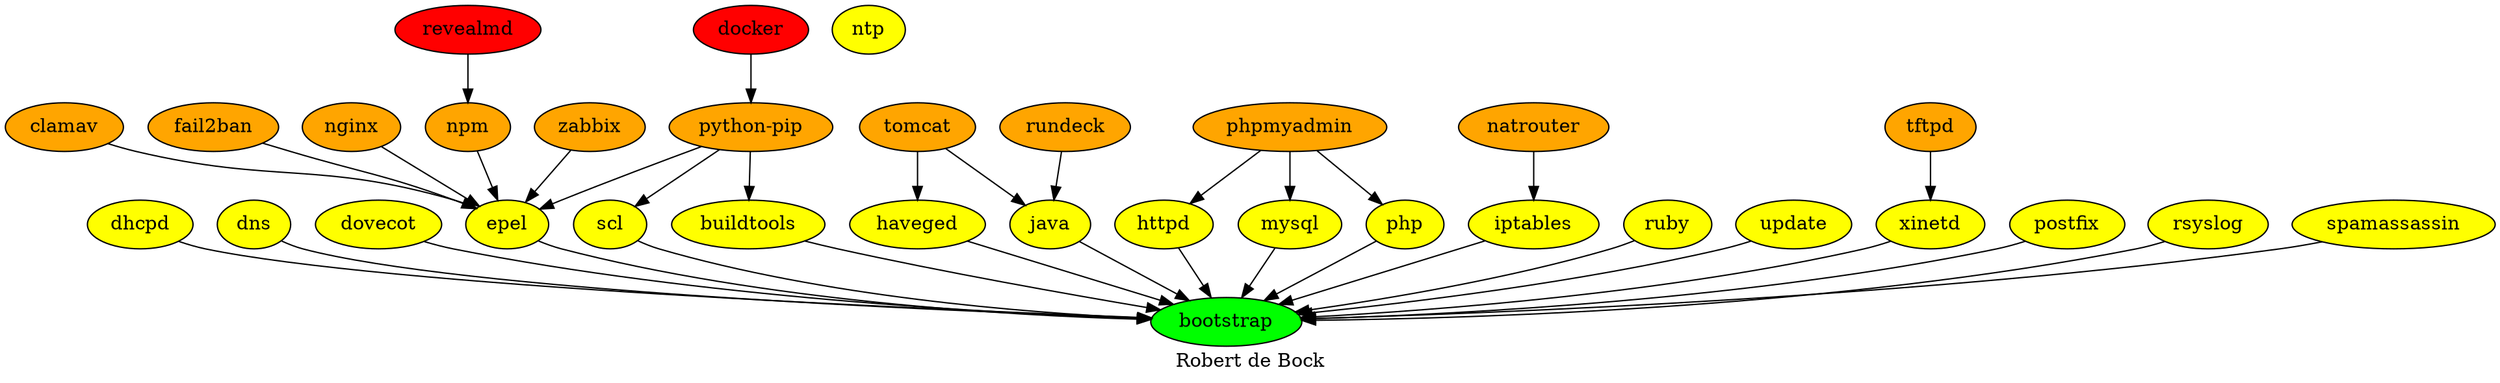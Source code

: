 digraph PhiloDilemma {
  label = "Robert de Bock" ;
  overlap=false
  {
    bootstrap [fillcolor=green style=filled]
    clamav [fillcolor=orange style=filled]
    dhcpd [fillcolor=yellow style=filled]
    dns [fillcolor=yellow style=filled]
    dovecot [fillcolor=yellow style=filled]
    epel [fillcolor=yellow style=filled]
    fail2ban [fillcolor=orange style=filled]
    haveged [fillcolor=yellow style=filled]
    httpd [fillcolor=yellow style=filled]
    iptables [fillcolor=yellow style=filled]
    java [fillcolor=yellow style=filled]
    ntp [fillcolor=yellow style=filled]
    ruby [fillcolor=yellow style=filled]
    scl [fillcolor=yellow style=filled]
    update [fillcolor=yellow style=filled]
    xinetd [fillcolor=yellow style=filled]
    buildtools [fillcolor=yellow style=filled]
    nginx [fillcolor=orange style=filled]
    "python-pip" [fillcolor=orange style=filled]
    postfix [fillcolor=yellow style=filled]
    rsyslog [fillcolor=yellow style=filled]
    spamassassin [fillcolor=yellow style=filled]
    docker [fillcolor=red style=filled]
    mysql [fillcolor=yellow style=filled]
    npm [fillcolor=orange style=filled]
    natrouter [fillcolor=orange style=filled]
    php [fillcolor=yellow style=filled]
    phpmyadmin [fillcolor=orange style=filled]
    revealmd [fillcolor=red style=filled]
    rundeck [fillcolor=orange style=filled]
    tftpd [fillcolor=orange style=filled]
    tomcat [fillcolor=orange style=filled]
    zabbix [fillcolor=orange style=filled]
  }
  {"buildtools" "dhcpd" "dns" "dovecot" "epel" "haveged" "httpd" "iptables" "java" "mysql" "php" "postfix" "rsyslog" "ruby" "scl" "spamassassin" "update" "xinetd"} -> bootstrap
  {"clamav" "fail2ban" "nginx" "npm" "python-pip" "zabbix"} -> "epel"
  {"docker"} -> "python-pip"
  "revealmd" -> "npm"
  "natrouter" -> "iptables"
  "tftpd" -> "xinetd" 
  "phpmyadmin" -> {"php" "httpd" "mysql"}
  "python-pip" -> {"buildtools" "scl"}
  {"rundeck" "tomcat"} -> java
  {"tomcat"} -> haveged
}
